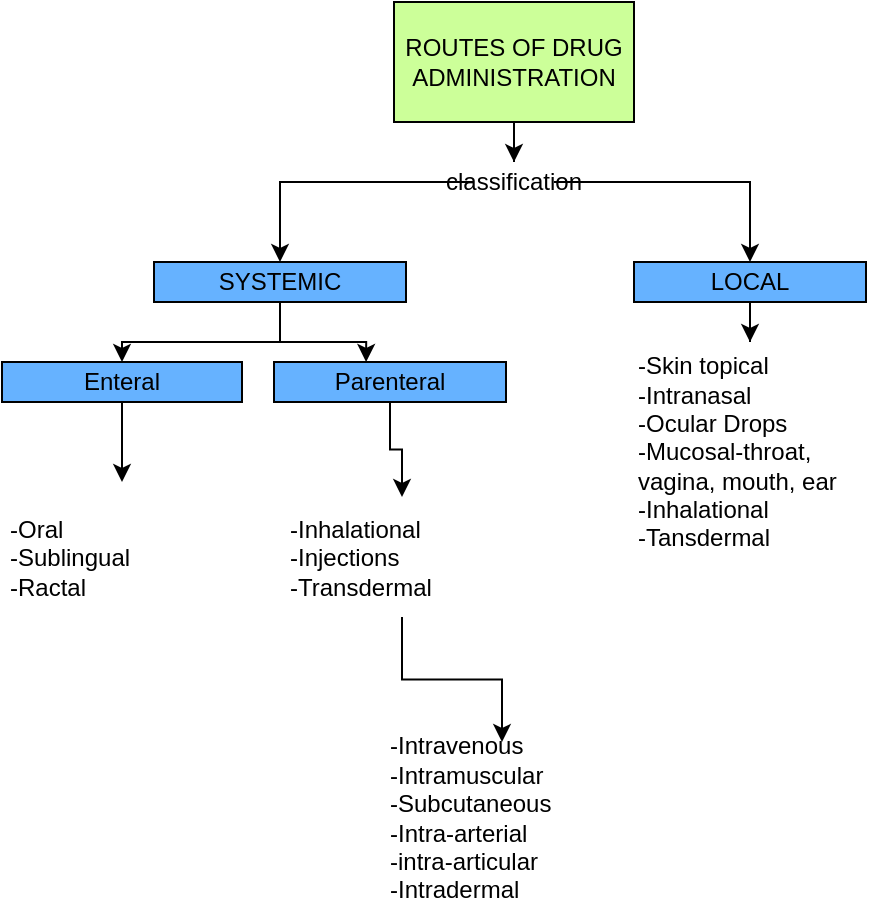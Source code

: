 <mxfile version="14.9.8" type="github">
  <diagram id="5fvGI3ANTmbwbo_8IJXK" name="Page-1">
    <mxGraphModel dx="540" dy="644" grid="1" gridSize="10" guides="1" tooltips="1" connect="1" arrows="1" fold="1" page="1" pageScale="1" pageWidth="827" pageHeight="1169" math="0" shadow="0">
      <root>
        <mxCell id="0" />
        <mxCell id="1" parent="0" />
        <mxCell id="trRv888PfZih4aT2TeqE-24" style="edgeStyle=orthogonalEdgeStyle;rounded=0;orthogonalLoop=1;jettySize=auto;html=1;" edge="1" parent="1" source="trRv888PfZih4aT2TeqE-1" target="trRv888PfZih4aT2TeqE-6">
          <mxGeometry relative="1" as="geometry" />
        </mxCell>
        <mxCell id="trRv888PfZih4aT2TeqE-1" value="ROUTES OF DRUG ADMINISTRATION" style="rounded=0;whiteSpace=wrap;html=1;fillColor=#CCFF99;" vertex="1" parent="1">
          <mxGeometry x="354" y="50" width="120" height="60" as="geometry" />
        </mxCell>
        <mxCell id="trRv888PfZih4aT2TeqE-14" style="edgeStyle=orthogonalEdgeStyle;rounded=0;orthogonalLoop=1;jettySize=auto;html=1;entryX=0.397;entryY=0;entryDx=0;entryDy=0;entryPerimeter=0;" edge="1" parent="1" source="trRv888PfZih4aT2TeqE-3" target="trRv888PfZih4aT2TeqE-10">
          <mxGeometry relative="1" as="geometry" />
        </mxCell>
        <mxCell id="trRv888PfZih4aT2TeqE-15" style="edgeStyle=orthogonalEdgeStyle;rounded=0;orthogonalLoop=1;jettySize=auto;html=1;" edge="1" parent="1" source="trRv888PfZih4aT2TeqE-3" target="trRv888PfZih4aT2TeqE-9">
          <mxGeometry relative="1" as="geometry" />
        </mxCell>
        <mxCell id="trRv888PfZih4aT2TeqE-3" value="SYSTEMIC" style="rounded=0;whiteSpace=wrap;html=1;fillColor=#66B2FF;" vertex="1" parent="1">
          <mxGeometry x="234" y="180" width="126" height="20" as="geometry" />
        </mxCell>
        <mxCell id="trRv888PfZih4aT2TeqE-8" style="edgeStyle=orthogonalEdgeStyle;rounded=0;orthogonalLoop=1;jettySize=auto;html=1;" edge="1" parent="1" source="trRv888PfZih4aT2TeqE-4" target="trRv888PfZih4aT2TeqE-7">
          <mxGeometry relative="1" as="geometry" />
        </mxCell>
        <mxCell id="trRv888PfZih4aT2TeqE-4" value="LOCAL" style="rounded=0;whiteSpace=wrap;html=1;fillColor=#66B2FF;" vertex="1" parent="1">
          <mxGeometry x="474" y="180" width="116" height="20" as="geometry" />
        </mxCell>
        <mxCell id="trRv888PfZih4aT2TeqE-22" style="edgeStyle=orthogonalEdgeStyle;rounded=0;orthogonalLoop=1;jettySize=auto;html=1;entryX=0.5;entryY=0;entryDx=0;entryDy=0;" edge="1" parent="1" source="trRv888PfZih4aT2TeqE-6" target="trRv888PfZih4aT2TeqE-3">
          <mxGeometry relative="1" as="geometry" />
        </mxCell>
        <mxCell id="trRv888PfZih4aT2TeqE-23" style="edgeStyle=orthogonalEdgeStyle;rounded=0;orthogonalLoop=1;jettySize=auto;html=1;entryX=0.5;entryY=0;entryDx=0;entryDy=0;" edge="1" parent="1" source="trRv888PfZih4aT2TeqE-6" target="trRv888PfZih4aT2TeqE-4">
          <mxGeometry relative="1" as="geometry" />
        </mxCell>
        <mxCell id="trRv888PfZih4aT2TeqE-6" value="classification" style="text;html=1;strokeColor=none;fillColor=none;align=center;verticalAlign=middle;whiteSpace=wrap;rounded=0;" vertex="1" parent="1">
          <mxGeometry x="394" y="130" width="40" height="20" as="geometry" />
        </mxCell>
        <mxCell id="trRv888PfZih4aT2TeqE-7" value="&lt;font style=&quot;font-size: 12px&quot;&gt;-Skin topical&lt;br&gt;-Intranasal&lt;br&gt;-Ocular Drops&lt;br&gt;-Mucosal-throat, vagina, mouth, ear&lt;br&gt;-Inhalational&lt;br&gt;-Tansdermal&lt;/font&gt;" style="text;html=1;strokeColor=none;fillColor=none;align=left;verticalAlign=middle;whiteSpace=wrap;rounded=0;" vertex="1" parent="1">
          <mxGeometry x="474" y="220" width="116" height="110" as="geometry" />
        </mxCell>
        <mxCell id="trRv888PfZih4aT2TeqE-18" style="edgeStyle=orthogonalEdgeStyle;rounded=0;orthogonalLoop=1;jettySize=auto;html=1;entryX=0.5;entryY=0;entryDx=0;entryDy=0;" edge="1" parent="1" source="trRv888PfZih4aT2TeqE-9" target="trRv888PfZih4aT2TeqE-11">
          <mxGeometry relative="1" as="geometry" />
        </mxCell>
        <mxCell id="trRv888PfZih4aT2TeqE-9" value="Enteral" style="rounded=0;whiteSpace=wrap;html=1;fillColor=#66B2FF;" vertex="1" parent="1">
          <mxGeometry x="158" y="230" width="120" height="20" as="geometry" />
        </mxCell>
        <mxCell id="trRv888PfZih4aT2TeqE-19" style="edgeStyle=orthogonalEdgeStyle;rounded=0;orthogonalLoop=1;jettySize=auto;html=1;" edge="1" parent="1" source="trRv888PfZih4aT2TeqE-10" target="trRv888PfZih4aT2TeqE-12">
          <mxGeometry relative="1" as="geometry" />
        </mxCell>
        <mxCell id="trRv888PfZih4aT2TeqE-10" value="Parenteral" style="rounded=0;whiteSpace=wrap;html=1;fillColor=#66B2FF;" vertex="1" parent="1">
          <mxGeometry x="294" y="230" width="116" height="20" as="geometry" />
        </mxCell>
        <mxCell id="trRv888PfZih4aT2TeqE-11" value="-Oral&lt;br&gt;-Sublingual&lt;br&gt;-Ractal" style="text;html=1;strokeColor=none;fillColor=none;align=left;verticalAlign=middle;whiteSpace=wrap;rounded=0;" vertex="1" parent="1">
          <mxGeometry x="160" y="290" width="116" height="75" as="geometry" />
        </mxCell>
        <mxCell id="trRv888PfZih4aT2TeqE-25" style="edgeStyle=orthogonalEdgeStyle;rounded=0;orthogonalLoop=1;jettySize=auto;html=1;" edge="1" parent="1" source="trRv888PfZih4aT2TeqE-12" target="trRv888PfZih4aT2TeqE-13">
          <mxGeometry relative="1" as="geometry" />
        </mxCell>
        <mxCell id="trRv888PfZih4aT2TeqE-12" value="-Inhalational&lt;br&gt;-Injections&lt;br&gt;-Transdermal" style="text;html=1;strokeColor=none;fillColor=none;align=left;verticalAlign=middle;whiteSpace=wrap;rounded=0;" vertex="1" parent="1">
          <mxGeometry x="300" y="297.5" width="116" height="60" as="geometry" />
        </mxCell>
        <mxCell id="trRv888PfZih4aT2TeqE-13" value="-Intravenous&lt;br&gt;-Intramuscular&lt;br&gt;-Subcutaneous&lt;br&gt;-Intra-arterial&lt;br&gt;-intra-articular&lt;br&gt;-Intradermal" style="text;html=1;strokeColor=none;fillColor=none;align=left;verticalAlign=middle;whiteSpace=wrap;rounded=0;" vertex="1" parent="1">
          <mxGeometry x="350" y="420" width="116" height="75" as="geometry" />
        </mxCell>
      </root>
    </mxGraphModel>
  </diagram>
</mxfile>
